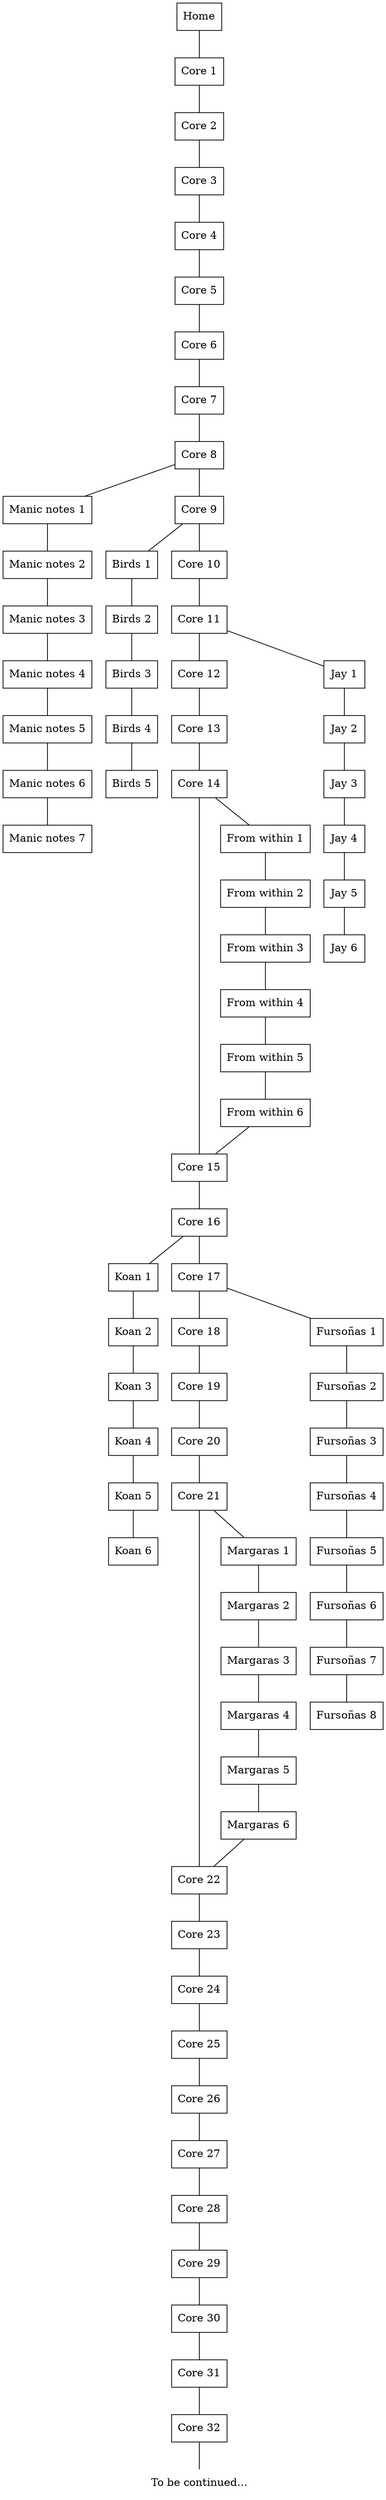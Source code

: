 graph Map {
    node[shape="box"]
    label=""

    node[group="koan"]
    "Koan 1" [href="/koan/"]
    "Koan 2" [href="/koan/2"]
    "Koan 3" [href="/koan/3"]
    "Koan 4" [href="/koan/4"]
    "Koan 5" [href="/koan/5"]
    "Koan 6" [href="/koan/6"]
    node[group=""]

    node[group="mania"]
    "Manic notes 1" [href="/mania/"]
    "Manic notes 2" [href="/mania/2"]
    "Manic notes 3" [href="/mania/3"]
    "Manic notes 4" [href="/mania/4"]
    "Manic notes 5" [href="/mania/5"]
    "Manic notes 6" [href="/mania/6"]
    "Manic notes 7" [href="/mania/7"]
    node[group=""]

    node[group="birds"]
    "Birds 1" [href="/birds"]
    "Birds 2" [href="/birds/2"]
    "Birds 3" [href="/birds/3"]
    "Birds 4" [href="/birds/4"]
    "Birds 5" [href="/birds/5"]
    node[group=""]

    node[group="core"]
    "Core 1" [href="/"]
    "Core 2" [href="/2"]
    "Core 3" [href="/3"]
    "Core 4" [href="/4"]
    "Core 5" [href="/5"]
    "Core 6" [href="/6"]
    "Core 7" [href="/7"]
    "Core 8" [href="/8"]
    "Core 9" [href="/9"]
    "Core 10" [href="/10"]
    "Core 11" [href="/11"]
    "Core 12" [href="/12"]
    "Core 13" [href="/13"]
    "Core 14" [href="/14"]
    "Core 15" [href="/15"]
    "Core 16" [href="/16"]
    "Core 17" [href="/17"]
    "Core 18" [href="/18"]
    "Core 19" [href="/19"]
    "Core 20" [href="/20"]
    "Core 21" [href="/21"]
    "Core 22" [href="/22"]
    "Core 23" [href="/23"]
    "Core 24" [href="/24"]
    "Core 25" [href="/25"]
    "Core 26" [href="/26"]
    "Core 27" [href="/27"]
    "Core 28" [href="/28"]
    "Core 29" [href="/29"]
    "Core 30" [href="/30"]
    "Core 31" [href="/31"]
    "Core 32" [href="/32"]
    "To be continued..." [shape="none"]
    node[group=""]

    Home -- "Core 1" -- "Core 2" -- "Core 3" -- "Core 4" -- "Core 5" -- "Core 6" -- "Core 7" -- "Core 8" -- "Core 9" -- "Core 10" -- "Core 11" -- "Core 12" -- "Core 13" -- "Core 14" -- "Core 15" -- "Core 16" -- "Core 17" -- "Core 18" -- "Core 19" -- "Core 20" -- "Core 21" -- "Core 22" -- "Core 23" -- "Core 24" -- "Core 25" -- "Core 26" -- "Core 27" -- "Core 28" -- "Core 29" -- "Core 30" -- "Core 31" -- "Core 32" -- "To be continued..."

    "Core 8" -- "Manic notes 1" -- "Manic notes 2" -- "Manic notes 3" -- "Manic notes 4" -- "Manic notes 5" -- "Manic notes 6" -- "Manic notes 7"

    "Core 9" -- "Birds 1" -- "Birds 2" -- "Birds 3" -- "Birds 4" -- "Birds 5"

    node[group="jay"]
    "Jay 1" [href="/jay/"]
    "Jay 2" [href="/jay/2"]
    "Jay 3" [href="/jay/3"]
    "Jay 4" [href="/jay/4"]
    "Jay 5" [href="/jay/5"]
    "Jay 6" [href="/jay/6"]
    node[group=""]
    "Core 11" -- "Jay 1" -- "Jay 2" -- "Jay 3" -- "Jay 4" -- "Jay 5" -- "Jay 6"

    node[group="from-within"]
    "From within 1" [href="/from-within/"]
    "From within 2" [href="/from-within/2"]
    "From within 3" [href="/from-within/3"]
    "From within 4" [href="/from-within/4"]
    "From within 5" [href="/from-within/5"]
    "From within 6" [href="/from-within/i-guess.."]
    node[group=""]
    "Core 14" -- "From within 1" -- "From within 2" -- "From within 3" -- "From within 4" -- "From within 5" -- "From within 6" -- "Core 15"

    "Core 16" -- "Koan 1" -- "Koan 2" -- "Koan 3" -- "Koan 4" -- "Koan 5" -- "Koan 6"

    node[group="fursona"]
    "Fursoñas 1" [href="/fursona/"]
    "Fursoñas 2" [href="/fursona/2"]
    "Fursoñas 3" [href="/fursona/3"]
    "Fursoñas 4" [href="/fursona/4"]
    "Fursoñas 5" [href="/fursona/5"]
    "Fursoñas 6" [href="/fursona/6"]
    "Fursoñas 7" [href="/fursona/7"]
    "Fursoñas 8" [href="/fursona/8"]
    node[group=""]
    "Core 17" -- "Fursoñas 1" -- "Fursoñas 2" -- "Fursoñas 3" -- "Fursoñas 4" -- "Fursoñas 5" -- "Fursoñas 6" -- "Fursoñas 7" -- "Fursoñas 8"

    node[group="margaras"]
    "Margaras 1" [href="/margaras"]
    "Margaras 2" [href="/margaras/2"]
    "Margaras 3" [href="/margaras/3"]
    "Margaras 4" [href="/margaras/4"]
    "Margaras 5" [href="/margaras/5"]
    "Margaras 6" [href="/margaras/6"]
    node[group=""]
    "Core 21" -- "Margaras 1" -- "Margaras 2" -- "Margaras 3" -- "Margaras 4" -- "Margaras 5" -- "Margaras 6" -- "Core 22"
}
